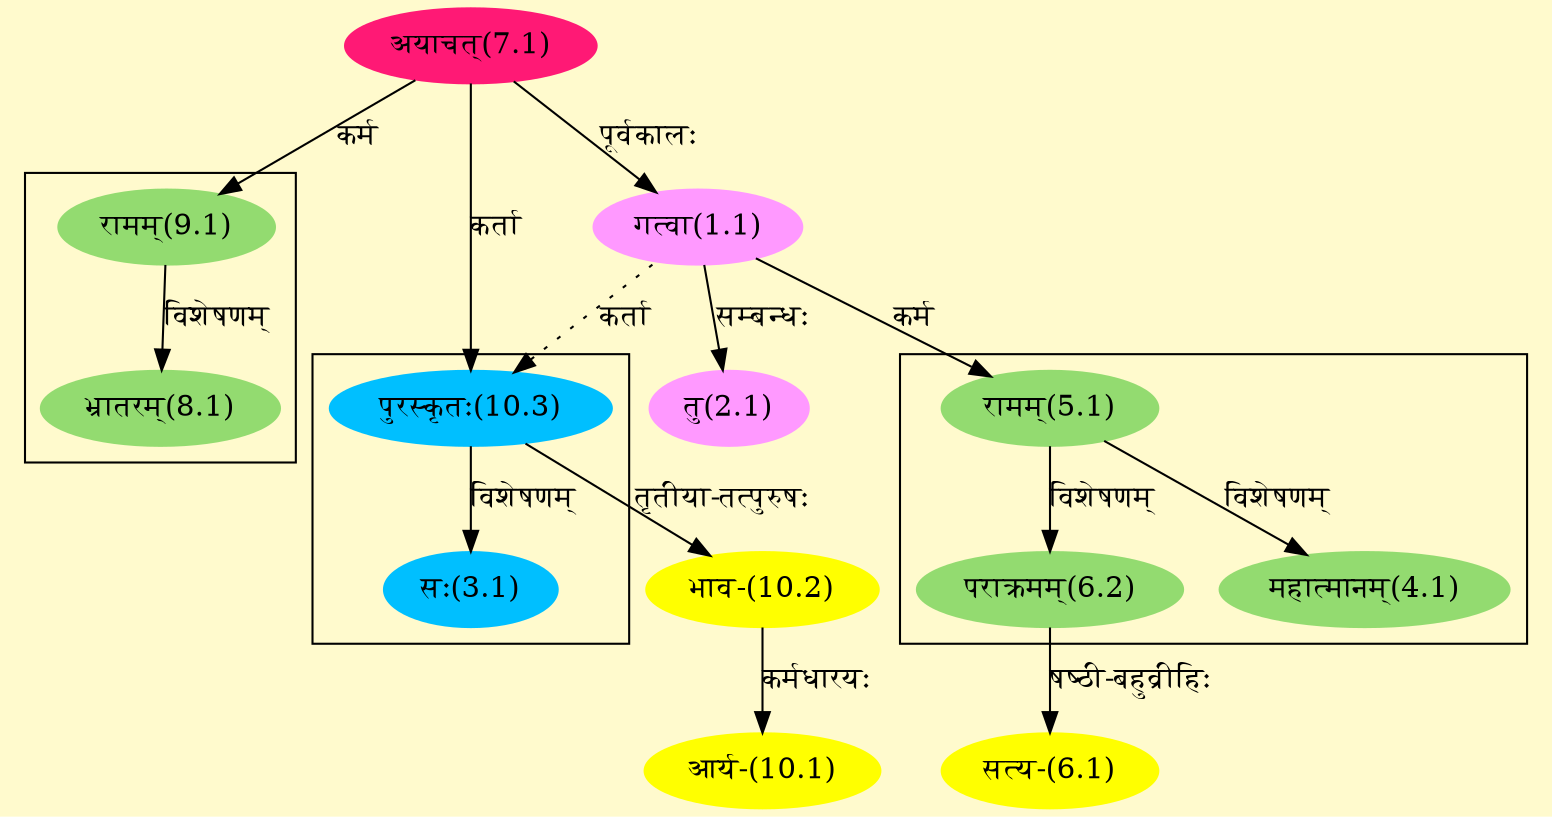 digraph G{
rankdir=BT;
 compound=true;
 bgcolor="lemonchiffon1";

subgraph cluster_1{
Node3_1 [style=filled, color="#00BFFF" label = "सः(3.1)"]
Node10_3 [style=filled, color="#00BFFF" label = "पुरस्कृतः(10.3)"]

}

subgraph cluster_2{
Node4_1 [style=filled, color="#93DB70" label = "महात्मानम्(4.1)"]
Node5_1 [style=filled, color="#93DB70" label = "रामम्(5.1)"]
Node6_2 [style=filled, color="#93DB70" label = "पराक्रमम्(6.2)"]

}

subgraph cluster_3{
Node8_1 [style=filled, color="#93DB70" label = "भ्रातरम्(8.1)"]
Node9_1 [style=filled, color="#93DB70" label = "रामम्(9.1)"]

}
Node1_1 [style=filled, color="#FF99FF" label = "गत्वा(1.1)"]
Node7_1 [style=filled, color="#FF1975" label = "अयाचत्(7.1)"]
Node2_1 [style=filled, color="#FF99FF" label = "तु(2.1)"]
Node5_1 [style=filled, color="#93DB70" label = "रामम्(5.1)"]
Node6_1 [style=filled, color="#FFFF00" label = "सत्य-(6.1)"]
Node6_2 [style=filled, color="#93DB70" label = "पराक्रमम्(6.2)"]
Node10_3 [style=filled, color="#00BFFF" label = "पुरस्कृतः(10.3)"]
Node [style=filled, color="" label = "()"]
Node9_1 [style=filled, color="#93DB70" label = "रामम्(9.1)"]
Node10_1 [style=filled, color="#FFFF00" label = "आर्य-(10.1)"]
Node10_2 [style=filled, color="#FFFF00" label = "भाव-(10.2)"]
/* Start of Relations section */

Node1_1 -> Node7_1 [  label="पूर्वकालः"  dir="back" ]
Node2_1 -> Node1_1 [  label="सम्बन्धः"  dir="back" ]
Node3_1 -> Node10_3 [  label="विशेषणम्"  dir="back" ]
Node4_1 -> Node5_1 [  label="विशेषणम्"  dir="back" ]
Node5_1 -> Node1_1 [  label="कर्म"  dir="back" ]
Node6_1 -> Node6_2 [  label="षष्ठी-बहुव्रीहिः"  dir="back" ]
Node6_2 -> Node5_1 [  label="विशेषणम्"  dir="back" ]
Node8_1 -> Node9_1 [  label="विशेषणम्"  dir="back" ]
Node9_1 -> Node7_1 [  label="कर्म"  dir="back" ]
Node10_1 -> Node10_2 [  label="कर्मधारयः"  dir="back" ]
Node10_2 -> Node10_3 [  label="तृतीया-तत्पुरुषः"  dir="back" ]
Node10_3 -> Node7_1 [  label="कर्ता"  dir="back" ]
Node10_3 -> Node1_1 [ style=dotted label="कर्ता"  dir="back" ]
}
